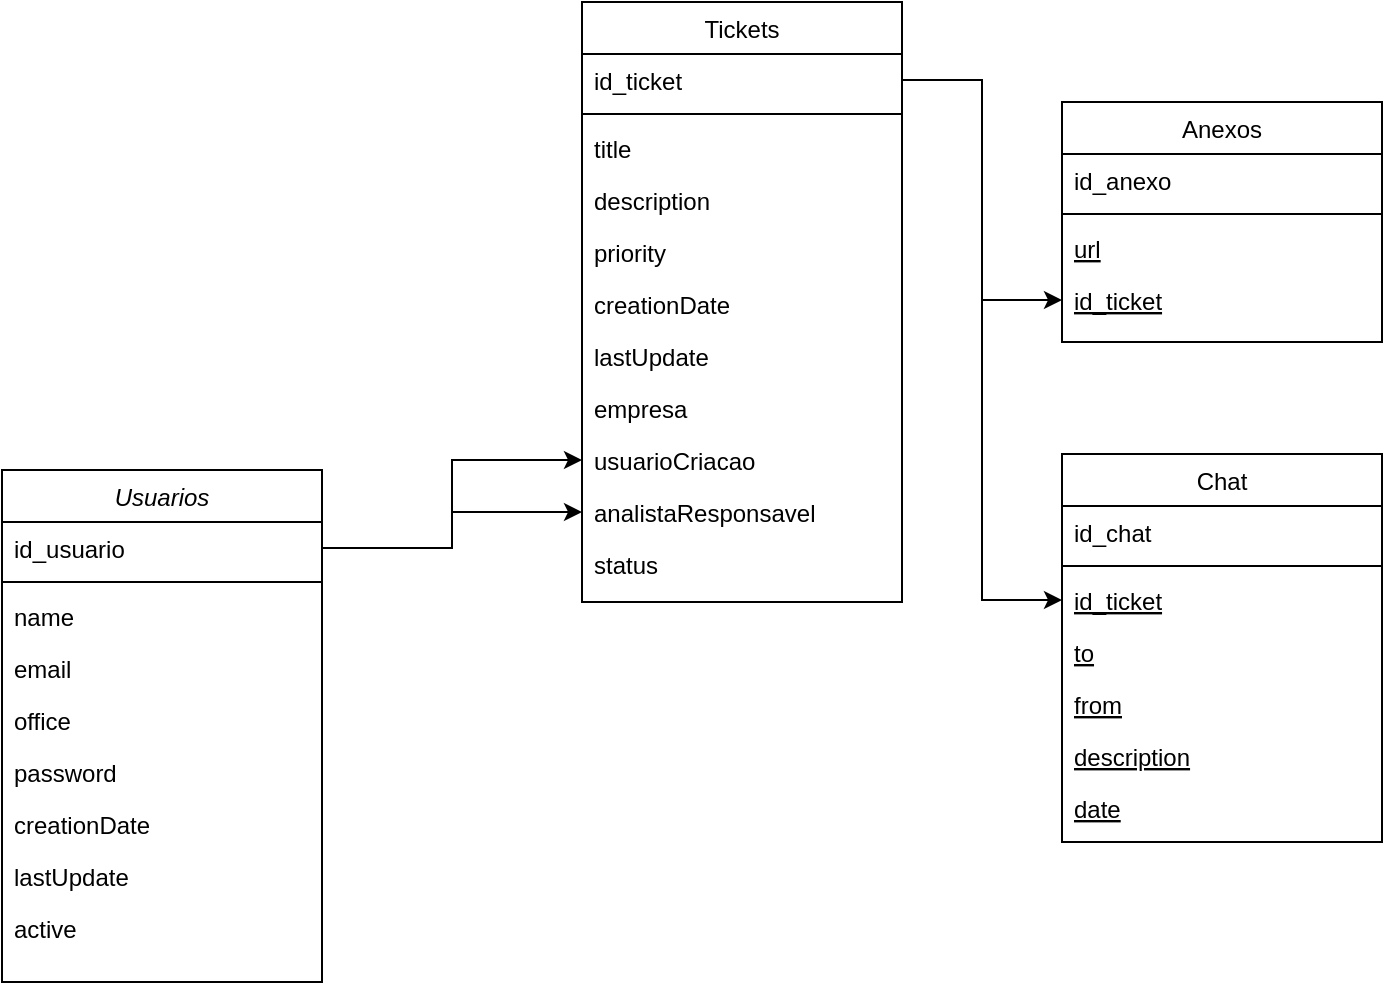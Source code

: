 <mxfile version="15.5.1" type="github">
  <diagram id="C5RBs43oDa-KdzZeNtuy" name="Page-1">
    <mxGraphModel dx="868" dy="520" grid="1" gridSize="10" guides="1" tooltips="1" connect="1" arrows="1" fold="1" page="1" pageScale="1" pageWidth="827" pageHeight="1169" math="0" shadow="0">
      <root>
        <mxCell id="WIyWlLk6GJQsqaUBKTNV-0" />
        <mxCell id="WIyWlLk6GJQsqaUBKTNV-1" parent="WIyWlLk6GJQsqaUBKTNV-0" />
        <mxCell id="7CiK4XjnlttnnIAfUvnf-0" value="Usuarios" style="swimlane;fontStyle=2;align=center;verticalAlign=top;childLayout=stackLayout;horizontal=1;startSize=26;horizontalStack=0;resizeParent=1;resizeLast=0;collapsible=1;marginBottom=0;rounded=0;shadow=0;strokeWidth=1;" parent="WIyWlLk6GJQsqaUBKTNV-1" vertex="1">
          <mxGeometry x="30" y="284" width="160" height="256" as="geometry">
            <mxRectangle x="230" y="140" width="160" height="26" as="alternateBounds" />
          </mxGeometry>
        </mxCell>
        <mxCell id="7CiK4XjnlttnnIAfUvnf-1" value="id_usuario" style="text;align=left;verticalAlign=top;spacingLeft=4;spacingRight=4;overflow=hidden;rotatable=0;points=[[0,0.5],[1,0.5]];portConstraint=eastwest;" parent="7CiK4XjnlttnnIAfUvnf-0" vertex="1">
          <mxGeometry y="26" width="160" height="26" as="geometry" />
        </mxCell>
        <mxCell id="7CiK4XjnlttnnIAfUvnf-2" value="" style="line;html=1;strokeWidth=1;align=left;verticalAlign=middle;spacingTop=-1;spacingLeft=3;spacingRight=3;rotatable=0;labelPosition=right;points=[];portConstraint=eastwest;" parent="7CiK4XjnlttnnIAfUvnf-0" vertex="1">
          <mxGeometry y="52" width="160" height="8" as="geometry" />
        </mxCell>
        <mxCell id="7CiK4XjnlttnnIAfUvnf-3" value="name" style="text;align=left;verticalAlign=top;spacingLeft=4;spacingRight=4;overflow=hidden;rotatable=0;points=[[0,0.5],[1,0.5]];portConstraint=eastwest;" parent="7CiK4XjnlttnnIAfUvnf-0" vertex="1">
          <mxGeometry y="60" width="160" height="26" as="geometry" />
        </mxCell>
        <mxCell id="7CiK4XjnlttnnIAfUvnf-4" value="email" style="text;align=left;verticalAlign=top;spacingLeft=4;spacingRight=4;overflow=hidden;rotatable=0;points=[[0,0.5],[1,0.5]];portConstraint=eastwest;" parent="7CiK4XjnlttnnIAfUvnf-0" vertex="1">
          <mxGeometry y="86" width="160" height="26" as="geometry" />
        </mxCell>
        <mxCell id="7CiK4XjnlttnnIAfUvnf-5" value="office&#xa;" style="text;align=left;verticalAlign=top;spacingLeft=4;spacingRight=4;overflow=hidden;rotatable=0;points=[[0,0.5],[1,0.5]];portConstraint=eastwest;rounded=0;shadow=0;html=0;" parent="7CiK4XjnlttnnIAfUvnf-0" vertex="1">
          <mxGeometry y="112" width="160" height="26" as="geometry" />
        </mxCell>
        <mxCell id="7CiK4XjnlttnnIAfUvnf-6" value="password" style="text;align=left;verticalAlign=top;spacingLeft=4;spacingRight=4;overflow=hidden;rotatable=0;points=[[0,0.5],[1,0.5]];portConstraint=eastwest;rounded=0;shadow=0;html=0;" parent="7CiK4XjnlttnnIAfUvnf-0" vertex="1">
          <mxGeometry y="138" width="160" height="26" as="geometry" />
        </mxCell>
        <mxCell id="7CiK4XjnlttnnIAfUvnf-45" value="creationDate" style="text;align=left;verticalAlign=top;spacingLeft=4;spacingRight=4;overflow=hidden;rotatable=0;points=[[0,0.5],[1,0.5]];portConstraint=eastwest;rounded=0;shadow=0;html=0;" parent="7CiK4XjnlttnnIAfUvnf-0" vertex="1">
          <mxGeometry y="164" width="160" height="26" as="geometry" />
        </mxCell>
        <mxCell id="7CiK4XjnlttnnIAfUvnf-46" value="lastUpdate" style="text;align=left;verticalAlign=top;spacingLeft=4;spacingRight=4;overflow=hidden;rotatable=0;points=[[0,0.5],[1,0.5]];portConstraint=eastwest;rounded=0;shadow=0;html=0;" parent="7CiK4XjnlttnnIAfUvnf-0" vertex="1">
          <mxGeometry y="190" width="160" height="26" as="geometry" />
        </mxCell>
        <mxCell id="7CiK4XjnlttnnIAfUvnf-47" value="active" style="text;align=left;verticalAlign=top;spacingLeft=4;spacingRight=4;overflow=hidden;rotatable=0;points=[[0,0.5],[1,0.5]];portConstraint=eastwest;rounded=0;shadow=0;html=0;" parent="7CiK4XjnlttnnIAfUvnf-0" vertex="1">
          <mxGeometry y="216" width="160" height="26" as="geometry" />
        </mxCell>
        <mxCell id="7CiK4XjnlttnnIAfUvnf-16" value="Tickets&#xa;" style="swimlane;fontStyle=0;align=center;verticalAlign=top;childLayout=stackLayout;horizontal=1;startSize=26;horizontalStack=0;resizeParent=1;resizeLast=0;collapsible=1;marginBottom=0;rounded=0;shadow=0;strokeWidth=1;" parent="WIyWlLk6GJQsqaUBKTNV-1" vertex="1">
          <mxGeometry x="320" y="50" width="160" height="300" as="geometry">
            <mxRectangle x="550" y="140" width="160" height="26" as="alternateBounds" />
          </mxGeometry>
        </mxCell>
        <mxCell id="7CiK4XjnlttnnIAfUvnf-17" value="id_ticket" style="text;align=left;verticalAlign=top;spacingLeft=4;spacingRight=4;overflow=hidden;rotatable=0;points=[[0,0.5],[1,0.5]];portConstraint=eastwest;" parent="7CiK4XjnlttnnIAfUvnf-16" vertex="1">
          <mxGeometry y="26" width="160" height="26" as="geometry" />
        </mxCell>
        <mxCell id="7CiK4XjnlttnnIAfUvnf-18" value="" style="line;html=1;strokeWidth=1;align=left;verticalAlign=middle;spacingTop=-1;spacingLeft=3;spacingRight=3;rotatable=0;labelPosition=right;points=[];portConstraint=eastwest;" parent="7CiK4XjnlttnnIAfUvnf-16" vertex="1">
          <mxGeometry y="52" width="160" height="8" as="geometry" />
        </mxCell>
        <mxCell id="7CiK4XjnlttnnIAfUvnf-19" value="title" style="text;align=left;verticalAlign=top;spacingLeft=4;spacingRight=4;overflow=hidden;rotatable=0;points=[[0,0.5],[1,0.5]];portConstraint=eastwest;" parent="7CiK4XjnlttnnIAfUvnf-16" vertex="1">
          <mxGeometry y="60" width="160" height="26" as="geometry" />
        </mxCell>
        <mxCell id="7CiK4XjnlttnnIAfUvnf-20" value="description" style="text;align=left;verticalAlign=top;spacingLeft=4;spacingRight=4;overflow=hidden;rotatable=0;points=[[0,0.5],[1,0.5]];portConstraint=eastwest;" parent="7CiK4XjnlttnnIAfUvnf-16" vertex="1">
          <mxGeometry y="86" width="160" height="26" as="geometry" />
        </mxCell>
        <mxCell id="7CiK4XjnlttnnIAfUvnf-21" value="priority&#xa;" style="text;align=left;verticalAlign=top;spacingLeft=4;spacingRight=4;overflow=hidden;rotatable=0;points=[[0,0.5],[1,0.5]];portConstraint=eastwest;" parent="7CiK4XjnlttnnIAfUvnf-16" vertex="1">
          <mxGeometry y="112" width="160" height="26" as="geometry" />
        </mxCell>
        <mxCell id="7CiK4XjnlttnnIAfUvnf-22" value="creationDate" style="text;align=left;verticalAlign=top;spacingLeft=4;spacingRight=4;overflow=hidden;rotatable=0;points=[[0,0.5],[1,0.5]];portConstraint=eastwest;" parent="7CiK4XjnlttnnIAfUvnf-16" vertex="1">
          <mxGeometry y="138" width="160" height="26" as="geometry" />
        </mxCell>
        <mxCell id="7CiK4XjnlttnnIAfUvnf-23" value="lastUpdate" style="text;align=left;verticalAlign=top;spacingLeft=4;spacingRight=4;overflow=hidden;rotatable=0;points=[[0,0.5],[1,0.5]];portConstraint=eastwest;" parent="7CiK4XjnlttnnIAfUvnf-16" vertex="1">
          <mxGeometry y="164" width="160" height="26" as="geometry" />
        </mxCell>
        <mxCell id="7CiK4XjnlttnnIAfUvnf-24" value="empresa" style="text;align=left;verticalAlign=top;spacingLeft=4;spacingRight=4;overflow=hidden;rotatable=0;points=[[0,0.5],[1,0.5]];portConstraint=eastwest;" parent="7CiK4XjnlttnnIAfUvnf-16" vertex="1">
          <mxGeometry y="190" width="160" height="26" as="geometry" />
        </mxCell>
        <mxCell id="7CiK4XjnlttnnIAfUvnf-25" value="usuarioCriacao" style="text;align=left;verticalAlign=top;spacingLeft=4;spacingRight=4;overflow=hidden;rotatable=0;points=[[0,0.5],[1,0.5]];portConstraint=eastwest;" parent="7CiK4XjnlttnnIAfUvnf-16" vertex="1">
          <mxGeometry y="216" width="160" height="26" as="geometry" />
        </mxCell>
        <mxCell id="7CiK4XjnlttnnIAfUvnf-26" value="analistaResponsavel" style="text;align=left;verticalAlign=top;spacingLeft=4;spacingRight=4;overflow=hidden;rotatable=0;points=[[0,0.5],[1,0.5]];portConstraint=eastwest;" parent="7CiK4XjnlttnnIAfUvnf-16" vertex="1">
          <mxGeometry y="242" width="160" height="26" as="geometry" />
        </mxCell>
        <mxCell id="7CiK4XjnlttnnIAfUvnf-27" value="status" style="text;align=left;verticalAlign=top;spacingLeft=4;spacingRight=4;overflow=hidden;rotatable=0;points=[[0,0.5],[1,0.5]];portConstraint=eastwest;" parent="7CiK4XjnlttnnIAfUvnf-16" vertex="1">
          <mxGeometry y="268" width="160" height="26" as="geometry" />
        </mxCell>
        <mxCell id="7CiK4XjnlttnnIAfUvnf-28" value="Anexos" style="swimlane;fontStyle=0;align=center;verticalAlign=top;childLayout=stackLayout;horizontal=1;startSize=26;horizontalStack=0;resizeParent=1;resizeLast=0;collapsible=1;marginBottom=0;rounded=0;shadow=0;strokeWidth=1;" parent="WIyWlLk6GJQsqaUBKTNV-1" vertex="1">
          <mxGeometry x="560" y="100" width="160" height="120" as="geometry">
            <mxRectangle x="130" y="380" width="160" height="26" as="alternateBounds" />
          </mxGeometry>
        </mxCell>
        <mxCell id="7CiK4XjnlttnnIAfUvnf-29" value="id_anexo" style="text;align=left;verticalAlign=top;spacingLeft=4;spacingRight=4;overflow=hidden;rotatable=0;points=[[0,0.5],[1,0.5]];portConstraint=eastwest;" parent="7CiK4XjnlttnnIAfUvnf-28" vertex="1">
          <mxGeometry y="26" width="160" height="26" as="geometry" />
        </mxCell>
        <mxCell id="7CiK4XjnlttnnIAfUvnf-30" value="" style="line;html=1;strokeWidth=1;align=left;verticalAlign=middle;spacingTop=-1;spacingLeft=3;spacingRight=3;rotatable=0;labelPosition=right;points=[];portConstraint=eastwest;" parent="7CiK4XjnlttnnIAfUvnf-28" vertex="1">
          <mxGeometry y="52" width="160" height="8" as="geometry" />
        </mxCell>
        <mxCell id="7CiK4XjnlttnnIAfUvnf-31" value="url" style="text;align=left;verticalAlign=top;spacingLeft=4;spacingRight=4;overflow=hidden;rotatable=0;points=[[0,0.5],[1,0.5]];portConstraint=eastwest;fontStyle=4" parent="7CiK4XjnlttnnIAfUvnf-28" vertex="1">
          <mxGeometry y="60" width="160" height="26" as="geometry" />
        </mxCell>
        <mxCell id="7CiK4XjnlttnnIAfUvnf-32" value="id_ticket" style="text;align=left;verticalAlign=top;spacingLeft=4;spacingRight=4;overflow=hidden;rotatable=0;points=[[0,0.5],[1,0.5]];portConstraint=eastwest;fontStyle=4" parent="7CiK4XjnlttnnIAfUvnf-28" vertex="1">
          <mxGeometry y="86" width="160" height="26" as="geometry" />
        </mxCell>
        <mxCell id="7CiK4XjnlttnnIAfUvnf-33" style="edgeStyle=orthogonalEdgeStyle;rounded=0;orthogonalLoop=1;jettySize=auto;html=1;entryX=0;entryY=0.5;entryDx=0;entryDy=0;" parent="WIyWlLk6GJQsqaUBKTNV-1" source="7CiK4XjnlttnnIAfUvnf-17" target="7CiK4XjnlttnnIAfUvnf-32" edge="1">
          <mxGeometry relative="1" as="geometry" />
        </mxCell>
        <mxCell id="7CiK4XjnlttnnIAfUvnf-34" style="edgeStyle=orthogonalEdgeStyle;rounded=0;orthogonalLoop=1;jettySize=auto;html=1;entryX=0;entryY=0.5;entryDx=0;entryDy=0;" parent="WIyWlLk6GJQsqaUBKTNV-1" source="7CiK4XjnlttnnIAfUvnf-1" target="7CiK4XjnlttnnIAfUvnf-25" edge="1">
          <mxGeometry relative="1" as="geometry" />
        </mxCell>
        <mxCell id="7CiK4XjnlttnnIAfUvnf-36" value="Chat" style="swimlane;fontStyle=0;align=center;verticalAlign=top;childLayout=stackLayout;horizontal=1;startSize=26;horizontalStack=0;resizeParent=1;resizeLast=0;collapsible=1;marginBottom=0;rounded=0;shadow=0;strokeWidth=1;" parent="WIyWlLk6GJQsqaUBKTNV-1" vertex="1">
          <mxGeometry x="560" y="276" width="160" height="194" as="geometry">
            <mxRectangle x="130" y="380" width="160" height="26" as="alternateBounds" />
          </mxGeometry>
        </mxCell>
        <mxCell id="7CiK4XjnlttnnIAfUvnf-37" value="id_chat" style="text;align=left;verticalAlign=top;spacingLeft=4;spacingRight=4;overflow=hidden;rotatable=0;points=[[0,0.5],[1,0.5]];portConstraint=eastwest;" parent="7CiK4XjnlttnnIAfUvnf-36" vertex="1">
          <mxGeometry y="26" width="160" height="26" as="geometry" />
        </mxCell>
        <mxCell id="7CiK4XjnlttnnIAfUvnf-38" value="" style="line;html=1;strokeWidth=1;align=left;verticalAlign=middle;spacingTop=-1;spacingLeft=3;spacingRight=3;rotatable=0;labelPosition=right;points=[];portConstraint=eastwest;" parent="7CiK4XjnlttnnIAfUvnf-36" vertex="1">
          <mxGeometry y="52" width="160" height="8" as="geometry" />
        </mxCell>
        <mxCell id="7CiK4XjnlttnnIAfUvnf-39" value="id_ticket" style="text;align=left;verticalAlign=top;spacingLeft=4;spacingRight=4;overflow=hidden;rotatable=0;points=[[0,0.5],[1,0.5]];portConstraint=eastwest;fontStyle=4" parent="7CiK4XjnlttnnIAfUvnf-36" vertex="1">
          <mxGeometry y="60" width="160" height="26" as="geometry" />
        </mxCell>
        <mxCell id="7CiK4XjnlttnnIAfUvnf-40" value="to&#xa;" style="text;align=left;verticalAlign=top;spacingLeft=4;spacingRight=4;overflow=hidden;rotatable=0;points=[[0,0.5],[1,0.5]];portConstraint=eastwest;fontStyle=4" parent="7CiK4XjnlttnnIAfUvnf-36" vertex="1">
          <mxGeometry y="86" width="160" height="26" as="geometry" />
        </mxCell>
        <mxCell id="7CiK4XjnlttnnIAfUvnf-41" value="from" style="text;align=left;verticalAlign=top;spacingLeft=4;spacingRight=4;overflow=hidden;rotatable=0;points=[[0,0.5],[1,0.5]];portConstraint=eastwest;fontStyle=4" parent="7CiK4XjnlttnnIAfUvnf-36" vertex="1">
          <mxGeometry y="112" width="160" height="26" as="geometry" />
        </mxCell>
        <mxCell id="7CiK4XjnlttnnIAfUvnf-42" value="description" style="text;align=left;verticalAlign=top;spacingLeft=4;spacingRight=4;overflow=hidden;rotatable=0;points=[[0,0.5],[1,0.5]];portConstraint=eastwest;fontStyle=4" parent="7CiK4XjnlttnnIAfUvnf-36" vertex="1">
          <mxGeometry y="138" width="160" height="26" as="geometry" />
        </mxCell>
        <mxCell id="6nz-TL_5d8rPD94QIrw5-0" value="date" style="text;align=left;verticalAlign=top;spacingLeft=4;spacingRight=4;overflow=hidden;rotatable=0;points=[[0,0.5],[1,0.5]];portConstraint=eastwest;fontStyle=4" vertex="1" parent="7CiK4XjnlttnnIAfUvnf-36">
          <mxGeometry y="164" width="160" height="26" as="geometry" />
        </mxCell>
        <mxCell id="7CiK4XjnlttnnIAfUvnf-43" style="edgeStyle=orthogonalEdgeStyle;rounded=0;orthogonalLoop=1;jettySize=auto;html=1;entryX=0;entryY=0.5;entryDx=0;entryDy=0;" parent="WIyWlLk6GJQsqaUBKTNV-1" source="7CiK4XjnlttnnIAfUvnf-17" target="7CiK4XjnlttnnIAfUvnf-39" edge="1">
          <mxGeometry relative="1" as="geometry" />
        </mxCell>
        <mxCell id="7CiK4XjnlttnnIAfUvnf-44" style="edgeStyle=orthogonalEdgeStyle;rounded=0;orthogonalLoop=1;jettySize=auto;html=1;" parent="WIyWlLk6GJQsqaUBKTNV-1" source="7CiK4XjnlttnnIAfUvnf-1" target="7CiK4XjnlttnnIAfUvnf-26" edge="1">
          <mxGeometry relative="1" as="geometry" />
        </mxCell>
      </root>
    </mxGraphModel>
  </diagram>
</mxfile>
